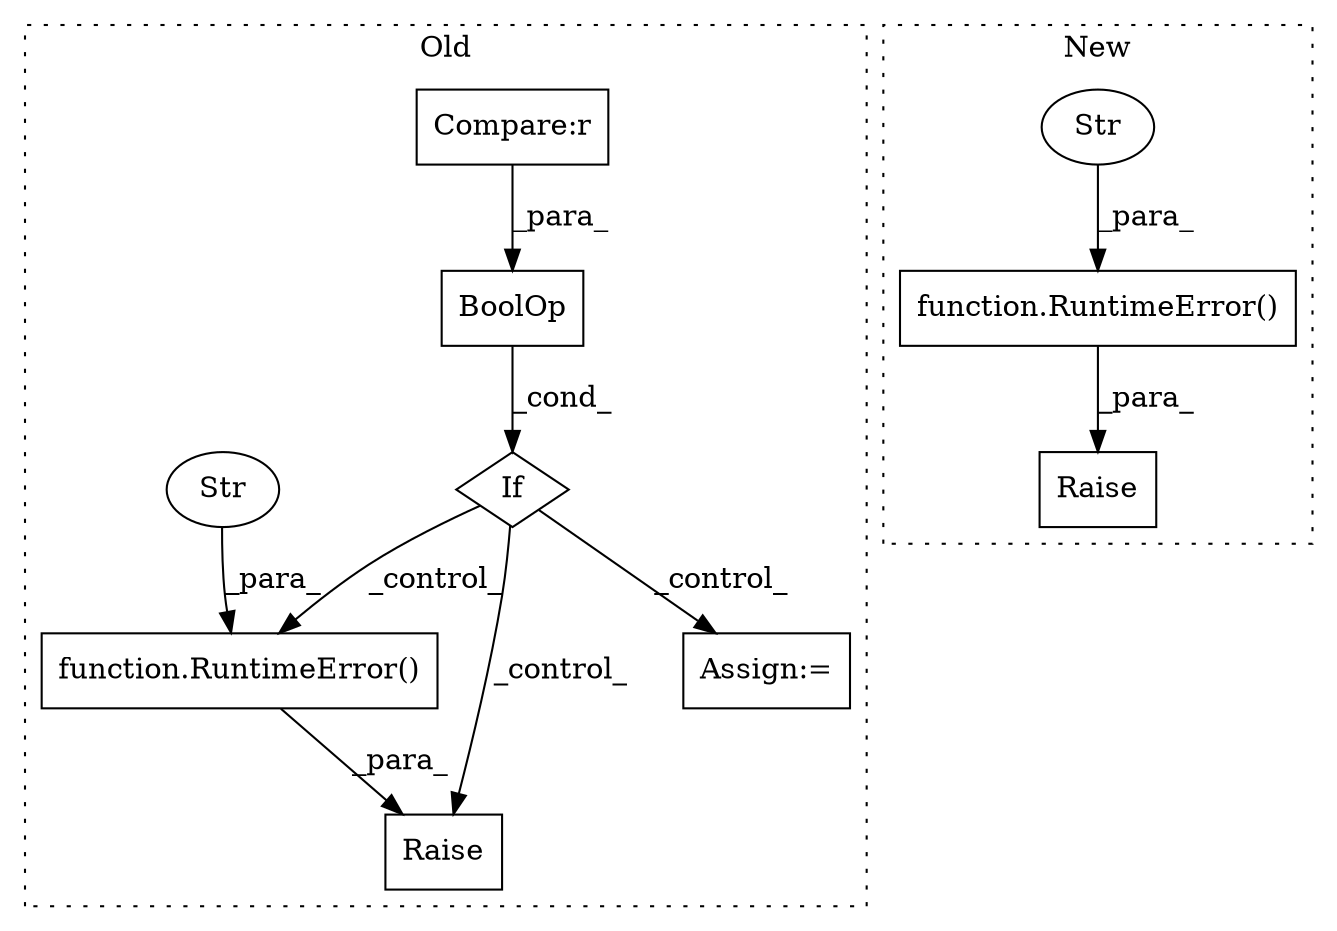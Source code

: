 digraph G {
subgraph cluster0 {
1 [label="Raise" a="91" s="7284" l="6" shape="box"];
5 [label="function.RuntimeError()" a="75" s="7290,7683" l="30,15" shape="box"];
6 [label="Str" a="66" s="7320" l="190" shape="ellipse"];
7 [label="If" a="96" s="6632" l="0" shape="diamond"];
8 [label="Compare:r" a="40" s="6632" l="16" shape="box"];
9 [label="Assign:=" a="68" s="7236" l="3" shape="box"];
10 [label="BoolOp" a="72" s="6632" l="56" shape="box"];
label = "Old";
style="dotted";
}
subgraph cluster1 {
2 [label="function.RuntimeError()" a="75" s="6372,6614" l="30,14" shape="box"];
3 [label="Raise" a="91" s="6366" l="6" shape="box"];
4 [label="Str" a="66" s="6402" l="212" shape="ellipse"];
label = "New";
style="dotted";
}
2 -> 3 [label="_para_"];
4 -> 2 [label="_para_"];
5 -> 1 [label="_para_"];
6 -> 5 [label="_para_"];
7 -> 9 [label="_control_"];
7 -> 5 [label="_control_"];
7 -> 1 [label="_control_"];
8 -> 10 [label="_para_"];
10 -> 7 [label="_cond_"];
}